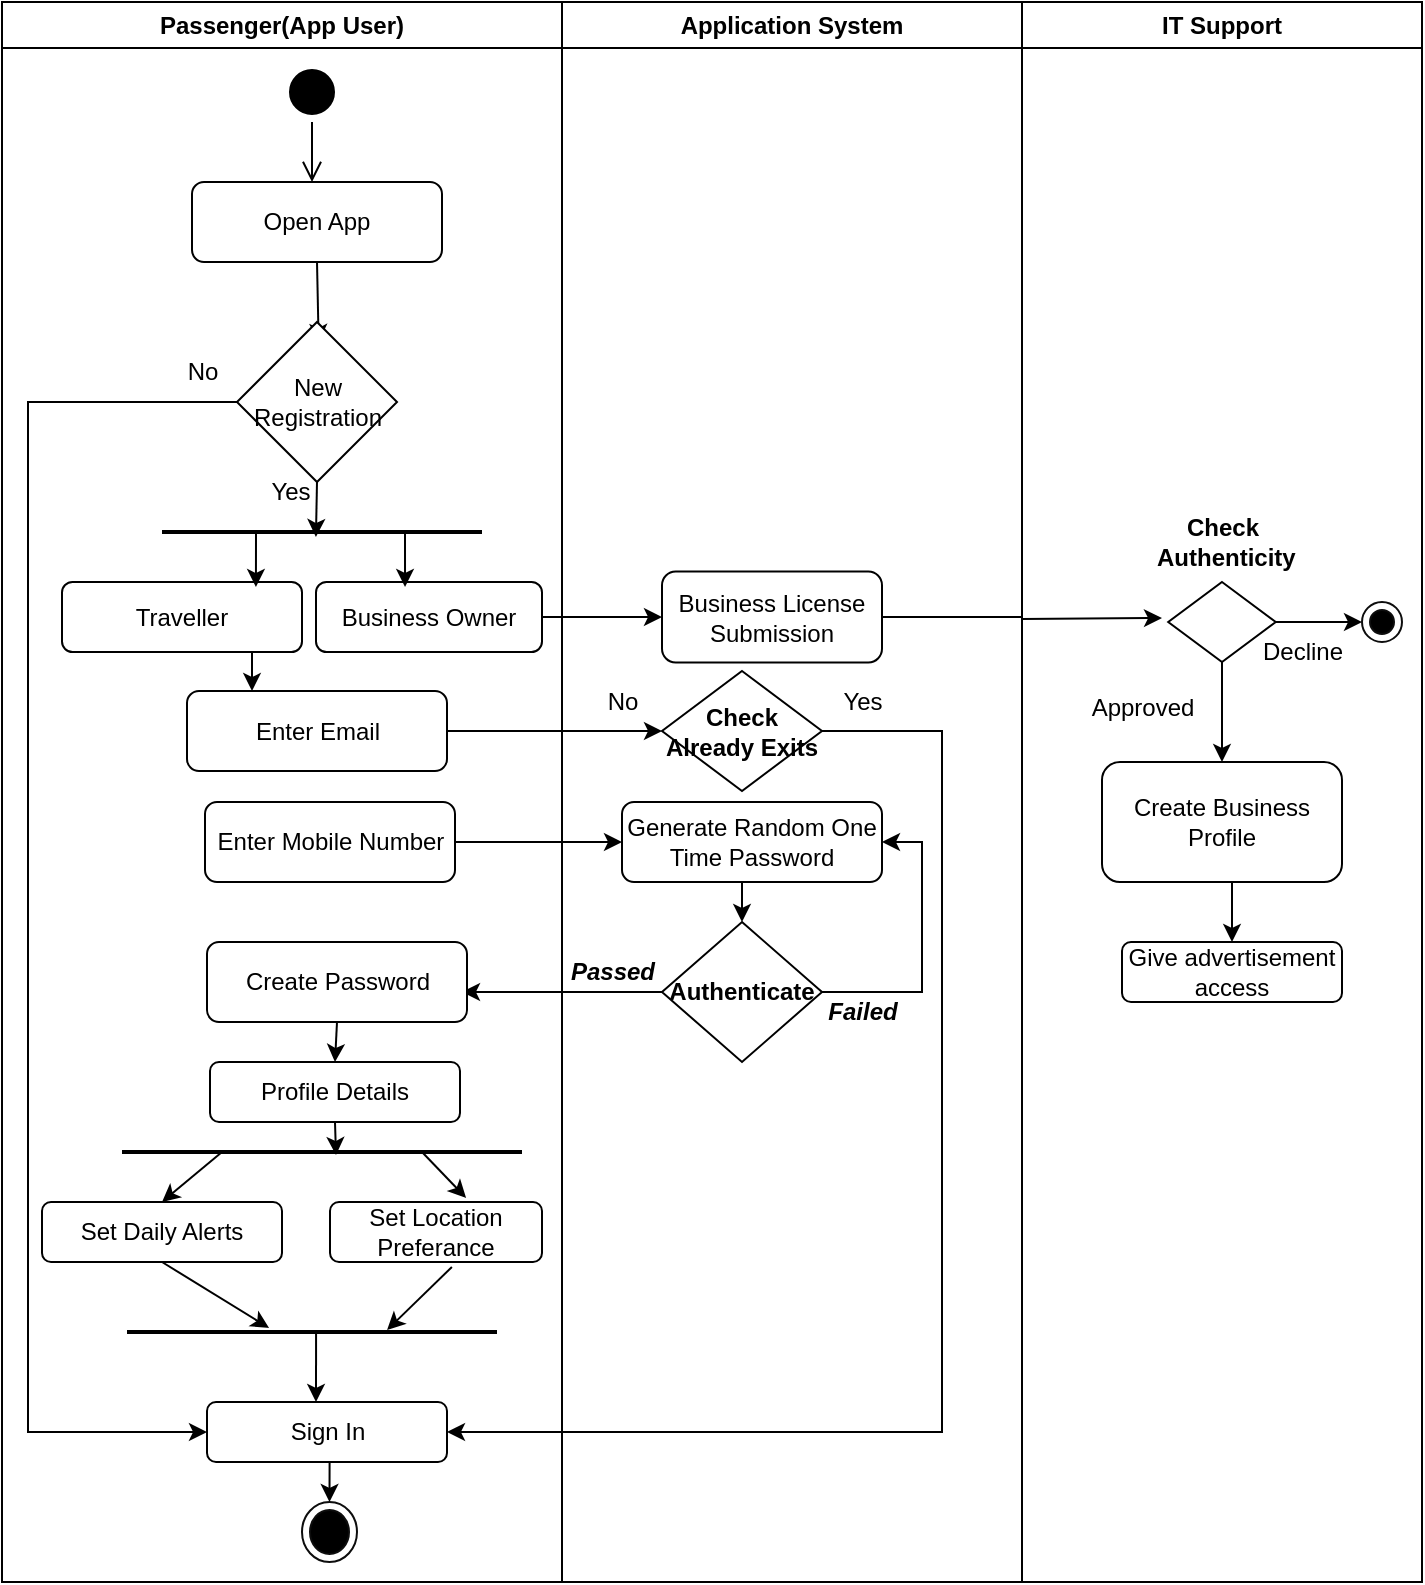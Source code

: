 <mxfile version="21.8.0" type="github">
  <diagram id="prtHgNgQTEPvFCAcTncT" name="Page-1">
    <mxGraphModel dx="794" dy="502" grid="1" gridSize="10" guides="1" tooltips="1" connect="1" arrows="1" fold="1" page="1" pageScale="1" pageWidth="827" pageHeight="1169" math="0" shadow="0">
      <root>
        <mxCell id="0" />
        <mxCell id="1" parent="0" />
        <mxCell id="X9bmsc48InK0H2DxqU_9-3" value="" style="ellipse;html=1;shape=startState;fillStyle=solid;fillColor=#000000;" parent="1" vertex="1">
          <mxGeometry x="390" y="270" width="30" height="30" as="geometry" />
        </mxCell>
        <mxCell id="X9bmsc48InK0H2DxqU_9-4" value="" style="edgeStyle=orthogonalEdgeStyle;html=1;verticalAlign=bottom;endArrow=open;endSize=8;rounded=0;" parent="1" source="X9bmsc48InK0H2DxqU_9-3" edge="1">
          <mxGeometry relative="1" as="geometry">
            <mxPoint x="405" y="330" as="targetPoint" />
          </mxGeometry>
        </mxCell>
        <mxCell id="X9bmsc48InK0H2DxqU_9-5" value="Open App" style="rounded=1;whiteSpace=wrap;html=1;" parent="1" vertex="1">
          <mxGeometry x="345" y="330" width="125" height="40" as="geometry" />
        </mxCell>
        <mxCell id="X9bmsc48InK0H2DxqU_9-6" value="" style="endArrow=classic;html=1;rounded=0;exitX=0.5;exitY=1;exitDx=0;exitDy=0;" parent="1" source="X9bmsc48InK0H2DxqU_9-5" edge="1">
          <mxGeometry width="50" height="50" relative="1" as="geometry">
            <mxPoint x="610" y="450" as="sourcePoint" />
            <mxPoint x="408.333" y="410" as="targetPoint" />
          </mxGeometry>
        </mxCell>
        <mxCell id="X9bmsc48InK0H2DxqU_9-24" style="edgeStyle=orthogonalEdgeStyle;rounded=0;orthogonalLoop=1;jettySize=auto;html=1;entryX=0;entryY=0.5;entryDx=0;entryDy=0;" parent="1" source="X9bmsc48InK0H2DxqU_9-10" target="X9bmsc48InK0H2DxqU_9-25" edge="1">
          <mxGeometry relative="1" as="geometry">
            <mxPoint x="540" y="620" as="targetPoint" />
          </mxGeometry>
        </mxCell>
        <mxCell id="X9bmsc48InK0H2DxqU_9-18" value="" style="endArrow=classic;html=1;rounded=0;exitX=1;exitY=0.5;exitDx=0;exitDy=0;entryX=0;entryY=0.5;entryDx=0;entryDy=0;" parent="1" source="X9bmsc48InK0H2DxqU_9-9" target="X9bmsc48InK0H2DxqU_9-16" edge="1">
          <mxGeometry width="50" height="50" relative="1" as="geometry">
            <mxPoint x="550" y="590" as="sourcePoint" />
            <mxPoint x="560" y="540" as="targetPoint" />
          </mxGeometry>
        </mxCell>
        <mxCell id="X9bmsc48InK0H2DxqU_9-29" style="edgeStyle=orthogonalEdgeStyle;rounded=0;orthogonalLoop=1;jettySize=auto;html=1;exitX=0;exitY=0.5;exitDx=0;exitDy=0;" parent="1" source="X9bmsc48InK0H2DxqU_9-26" edge="1">
          <mxGeometry relative="1" as="geometry">
            <mxPoint x="480" y="735" as="targetPoint" />
            <Array as="points">
              <mxPoint x="480" y="735" />
            </Array>
          </mxGeometry>
        </mxCell>
        <mxCell id="X9bmsc48InK0H2DxqU_9-51" value="Passenger(App User)" style="swimlane;whiteSpace=wrap;html=1;" parent="1" vertex="1">
          <mxGeometry x="250" y="240" width="280" height="790" as="geometry" />
        </mxCell>
        <mxCell id="X9bmsc48InK0H2DxqU_9-56" value="" style="ellipse;html=1;shape=endState;fillColor=#000000;strokeColor=#0d0d0d;fillStyle=solid;" parent="X9bmsc48InK0H2DxqU_9-51" vertex="1">
          <mxGeometry x="150" y="750" width="27.5" height="30" as="geometry" />
        </mxCell>
        <mxCell id="X9bmsc48InK0H2DxqU_9-15" value="No" style="text;html=1;align=center;verticalAlign=middle;resizable=0;points=[];autosize=1;strokeColor=none;fillColor=none;" parent="X9bmsc48InK0H2DxqU_9-51" vertex="1">
          <mxGeometry x="80" y="170" width="40" height="30" as="geometry" />
        </mxCell>
        <mxCell id="X9bmsc48InK0H2DxqU_9-14" value="Yes" style="text;html=1;align=center;verticalAlign=middle;resizable=0;points=[];autosize=1;strokeColor=none;fillColor=none;" parent="X9bmsc48InK0H2DxqU_9-51" vertex="1">
          <mxGeometry x="124" y="230" width="40" height="30" as="geometry" />
        </mxCell>
        <mxCell id="X9bmsc48InK0H2DxqU_9-28" value="Create Password" style="rounded=1;whiteSpace=wrap;html=1;" parent="X9bmsc48InK0H2DxqU_9-51" vertex="1">
          <mxGeometry x="102.5" y="470" width="130" height="40" as="geometry" />
        </mxCell>
        <mxCell id="X9bmsc48InK0H2DxqU_9-9" value="Enter Email" style="rounded=1;whiteSpace=wrap;html=1;" parent="X9bmsc48InK0H2DxqU_9-51" vertex="1">
          <mxGeometry x="92.5" y="344.5" width="130" height="40" as="geometry" />
        </mxCell>
        <mxCell id="UlVTV3fHwOVuLSEigVU3-3" value="" style="line;strokeWidth=2;html=1;" vertex="1" parent="X9bmsc48InK0H2DxqU_9-51">
          <mxGeometry x="80" y="260" width="160" height="10" as="geometry" />
        </mxCell>
        <mxCell id="X9bmsc48InK0H2DxqU_9-10" value="Enter Mobile Number" style="rounded=1;whiteSpace=wrap;html=1;" parent="X9bmsc48InK0H2DxqU_9-51" vertex="1">
          <mxGeometry x="101.5" y="400" width="125" height="40" as="geometry" />
        </mxCell>
        <mxCell id="X9bmsc48InK0H2DxqU_9-49" value="Profile Details" style="rounded=1;whiteSpace=wrap;html=1;" parent="X9bmsc48InK0H2DxqU_9-51" vertex="1">
          <mxGeometry x="104" y="530" width="125" height="30" as="geometry" />
        </mxCell>
        <mxCell id="X9bmsc48InK0H2DxqU_9-38" value="Set Daily Alerts" style="rounded=1;whiteSpace=wrap;html=1;" parent="X9bmsc48InK0H2DxqU_9-51" vertex="1">
          <mxGeometry x="20" y="600" width="120" height="30" as="geometry" />
        </mxCell>
        <mxCell id="X9bmsc48InK0H2DxqU_9-39" value="Sign In" style="rounded=1;whiteSpace=wrap;html=1;" parent="X9bmsc48InK0H2DxqU_9-51" vertex="1">
          <mxGeometry x="102.5" y="700" width="120" height="30" as="geometry" />
        </mxCell>
        <mxCell id="X9bmsc48InK0H2DxqU_9-57" style="edgeStyle=orthogonalEdgeStyle;rounded=0;orthogonalLoop=1;jettySize=auto;html=1;exitX=0.5;exitY=1;exitDx=0;exitDy=0;entryX=0.5;entryY=0;entryDx=0;entryDy=0;" parent="X9bmsc48InK0H2DxqU_9-51" source="X9bmsc48InK0H2DxqU_9-39" target="X9bmsc48InK0H2DxqU_9-56" edge="1">
          <mxGeometry relative="1" as="geometry" />
        </mxCell>
        <mxCell id="X9bmsc48InK0H2DxqU_9-41" value="" style="line;strokeWidth=2;html=1;" parent="X9bmsc48InK0H2DxqU_9-51" vertex="1">
          <mxGeometry x="62.5" y="660" width="185" height="10" as="geometry" />
        </mxCell>
        <mxCell id="X9bmsc48InK0H2DxqU_9-44" value="" style="endArrow=classic;html=1;rounded=0;exitX=0.5;exitY=1;exitDx=0;exitDy=0;entryX=0.384;entryY=0.3;entryDx=0;entryDy=0;entryPerimeter=0;" parent="X9bmsc48InK0H2DxqU_9-51" source="X9bmsc48InK0H2DxqU_9-38" target="X9bmsc48InK0H2DxqU_9-41" edge="1">
          <mxGeometry width="50" height="50" relative="1" as="geometry">
            <mxPoint x="300" y="520" as="sourcePoint" />
            <mxPoint x="350" y="470" as="targetPoint" />
          </mxGeometry>
        </mxCell>
        <mxCell id="X9bmsc48InK0H2DxqU_9-40" value="Set Location Preferance" style="rounded=1;whiteSpace=wrap;html=1;" parent="X9bmsc48InK0H2DxqU_9-51" vertex="1">
          <mxGeometry x="164" y="600" width="106" height="30" as="geometry" />
        </mxCell>
        <mxCell id="X9bmsc48InK0H2DxqU_9-45" value="" style="endArrow=classic;html=1;rounded=0;exitX=0.575;exitY=1.083;exitDx=0;exitDy=0;exitPerimeter=0;entryX=0.703;entryY=0.4;entryDx=0;entryDy=0;entryPerimeter=0;" parent="X9bmsc48InK0H2DxqU_9-51" source="X9bmsc48InK0H2DxqU_9-40" edge="1" target="X9bmsc48InK0H2DxqU_9-41">
          <mxGeometry width="50" height="50" relative="1" as="geometry">
            <mxPoint x="300" y="520" as="sourcePoint" />
            <mxPoint x="190" y="635" as="targetPoint" />
          </mxGeometry>
        </mxCell>
        <mxCell id="X9bmsc48InK0H2DxqU_9-54" style="edgeStyle=orthogonalEdgeStyle;rounded=0;orthogonalLoop=1;jettySize=auto;html=1;" parent="X9bmsc48InK0H2DxqU_9-51" edge="1">
          <mxGeometry relative="1" as="geometry">
            <mxPoint x="102.5" y="715" as="targetPoint" />
            <Array as="points">
              <mxPoint x="13" y="200" />
              <mxPoint x="13" y="715" />
            </Array>
            <mxPoint x="120" y="200" as="sourcePoint" />
          </mxGeometry>
        </mxCell>
        <mxCell id="X9bmsc48InK0H2DxqU_9-37" value="" style="line;strokeWidth=2;html=1;" parent="X9bmsc48InK0H2DxqU_9-51" vertex="1">
          <mxGeometry x="60" y="570" width="200" height="10" as="geometry" />
        </mxCell>
        <mxCell id="X9bmsc48InK0H2DxqU_9-42" value="" style="endArrow=classic;html=1;rounded=0;exitX=0.25;exitY=0.5;exitDx=0;exitDy=0;exitPerimeter=0;entryX=0.5;entryY=0;entryDx=0;entryDy=0;" parent="X9bmsc48InK0H2DxqU_9-51" source="X9bmsc48InK0H2DxqU_9-37" target="X9bmsc48InK0H2DxqU_9-38" edge="1">
          <mxGeometry width="50" height="50" relative="1" as="geometry">
            <mxPoint x="300" y="520" as="sourcePoint" />
            <mxPoint x="350" y="470" as="targetPoint" />
          </mxGeometry>
        </mxCell>
        <mxCell id="X9bmsc48InK0H2DxqU_9-46" value="" style="endArrow=classic;html=1;rounded=0;exitX=0.75;exitY=0.5;exitDx=0;exitDy=0;exitPerimeter=0;entryX=0.642;entryY=-0.067;entryDx=0;entryDy=0;entryPerimeter=0;" parent="X9bmsc48InK0H2DxqU_9-51" source="X9bmsc48InK0H2DxqU_9-37" target="X9bmsc48InK0H2DxqU_9-40" edge="1">
          <mxGeometry width="50" height="50" relative="1" as="geometry">
            <mxPoint x="300" y="520" as="sourcePoint" />
            <mxPoint x="350" y="470" as="targetPoint" />
          </mxGeometry>
        </mxCell>
        <mxCell id="X9bmsc48InK0H2DxqU_9-50" value="" style="endArrow=classic;html=1;rounded=0;exitX=0.5;exitY=1;exitDx=0;exitDy=0;entryX=0.535;entryY=0.65;entryDx=0;entryDy=0;entryPerimeter=0;" parent="X9bmsc48InK0H2DxqU_9-51" source="X9bmsc48InK0H2DxqU_9-49" edge="1" target="X9bmsc48InK0H2DxqU_9-37">
          <mxGeometry width="50" height="50" relative="1" as="geometry">
            <mxPoint x="290" y="480" as="sourcePoint" />
            <mxPoint x="168" y="570" as="targetPoint" />
          </mxGeometry>
        </mxCell>
        <mxCell id="X9bmsc48InK0H2DxqU_9-35" value="" style="endArrow=classic;html=1;rounded=0;exitX=0.5;exitY=1;exitDx=0;exitDy=0;entryX=0.5;entryY=0;entryDx=0;entryDy=0;" parent="X9bmsc48InK0H2DxqU_9-51" source="X9bmsc48InK0H2DxqU_9-28" edge="1" target="X9bmsc48InK0H2DxqU_9-49">
          <mxGeometry width="50" height="50" relative="1" as="geometry">
            <mxPoint x="300" y="550" as="sourcePoint" />
            <mxPoint x="165" y="510" as="targetPoint" />
          </mxGeometry>
        </mxCell>
        <mxCell id="X9bmsc48InK0H2DxqU_9-8" value="New Registration" style="rhombus;whiteSpace=wrap;html=1;" parent="X9bmsc48InK0H2DxqU_9-51" vertex="1">
          <mxGeometry x="117.5" y="160" width="80" height="80" as="geometry" />
        </mxCell>
        <mxCell id="X9bmsc48InK0H2DxqU_9-11" value="" style="endArrow=classic;html=1;rounded=0;exitX=0.5;exitY=1;exitDx=0;exitDy=0;entryX=0.481;entryY=0.75;entryDx=0;entryDy=0;entryPerimeter=0;" parent="X9bmsc48InK0H2DxqU_9-51" source="X9bmsc48InK0H2DxqU_9-8" target="UlVTV3fHwOVuLSEigVU3-3" edge="1">
          <mxGeometry width="50" height="50" relative="1" as="geometry">
            <mxPoint x="360" y="330" as="sourcePoint" />
            <mxPoint x="158" y="270" as="targetPoint" />
          </mxGeometry>
        </mxCell>
        <mxCell id="UlVTV3fHwOVuLSEigVU3-14" style="edgeStyle=orthogonalEdgeStyle;rounded=0;orthogonalLoop=1;jettySize=auto;html=1;exitX=0.75;exitY=1;exitDx=0;exitDy=0;entryX=0.25;entryY=0;entryDx=0;entryDy=0;" edge="1" parent="X9bmsc48InK0H2DxqU_9-51" source="UlVTV3fHwOVuLSEigVU3-1" target="X9bmsc48InK0H2DxqU_9-9">
          <mxGeometry relative="1" as="geometry" />
        </mxCell>
        <mxCell id="UlVTV3fHwOVuLSEigVU3-1" value="Traveller" style="rounded=1;whiteSpace=wrap;html=1;" vertex="1" parent="X9bmsc48InK0H2DxqU_9-51">
          <mxGeometry x="30" y="290" width="120" height="35" as="geometry" />
        </mxCell>
        <mxCell id="UlVTV3fHwOVuLSEigVU3-6" value="Business Owner" style="rounded=1;whiteSpace=wrap;html=1;" vertex="1" parent="X9bmsc48InK0H2DxqU_9-51">
          <mxGeometry x="157" y="290" width="113" height="35" as="geometry" />
        </mxCell>
        <mxCell id="UlVTV3fHwOVuLSEigVU3-10" style="edgeStyle=orthogonalEdgeStyle;rounded=0;orthogonalLoop=1;jettySize=auto;html=1;exitX=0.25;exitY=0.5;exitDx=0;exitDy=0;exitPerimeter=0;entryX=0.808;entryY=0.071;entryDx=0;entryDy=0;entryPerimeter=0;" edge="1" parent="X9bmsc48InK0H2DxqU_9-51" source="UlVTV3fHwOVuLSEigVU3-3" target="UlVTV3fHwOVuLSEigVU3-1">
          <mxGeometry relative="1" as="geometry" />
        </mxCell>
        <mxCell id="UlVTV3fHwOVuLSEigVU3-12" style="edgeStyle=orthogonalEdgeStyle;rounded=0;orthogonalLoop=1;jettySize=auto;html=1;exitX=0.75;exitY=0.5;exitDx=0;exitDy=0;exitPerimeter=0;entryX=0.394;entryY=0.071;entryDx=0;entryDy=0;entryPerimeter=0;" edge="1" parent="X9bmsc48InK0H2DxqU_9-51" source="UlVTV3fHwOVuLSEigVU3-3" target="UlVTV3fHwOVuLSEigVU3-6">
          <mxGeometry relative="1" as="geometry" />
        </mxCell>
        <mxCell id="UlVTV3fHwOVuLSEigVU3-28" value="" style="endArrow=classic;html=1;rounded=0;exitX=0.511;exitY=0.6;exitDx=0;exitDy=0;exitPerimeter=0;" edge="1" parent="X9bmsc48InK0H2DxqU_9-51" source="X9bmsc48InK0H2DxqU_9-41">
          <mxGeometry width="50" height="50" relative="1" as="geometry">
            <mxPoint x="400" y="530" as="sourcePoint" />
            <mxPoint x="157" y="700" as="targetPoint" />
          </mxGeometry>
        </mxCell>
        <mxCell id="X9bmsc48InK0H2DxqU_9-52" value="Application System" style="swimlane;whiteSpace=wrap;html=1;" parent="1" vertex="1">
          <mxGeometry x="530" y="240" width="230" height="790" as="geometry">
            <mxRectangle x="530" y="240" width="150" height="30" as="alternateBounds" />
          </mxGeometry>
        </mxCell>
        <mxCell id="X9bmsc48InK0H2DxqU_9-59" value="&lt;b&gt;&lt;i&gt;Failed&lt;/i&gt;&lt;/b&gt;" style="text;html=1;align=center;verticalAlign=middle;resizable=0;points=[];autosize=1;strokeColor=none;fillColor=none;" parent="X9bmsc48InK0H2DxqU_9-52" vertex="1">
          <mxGeometry x="120" y="490" width="60" height="30" as="geometry" />
        </mxCell>
        <mxCell id="X9bmsc48InK0H2DxqU_9-60" value="&lt;b&gt;&lt;i&gt;Passed&lt;/i&gt;&lt;/b&gt;" style="text;html=1;align=center;verticalAlign=middle;resizable=0;points=[];autosize=1;strokeColor=none;fillColor=none;" parent="X9bmsc48InK0H2DxqU_9-52" vertex="1">
          <mxGeometry x="-10" y="470" width="70" height="30" as="geometry" />
        </mxCell>
        <mxCell id="-22tYA-3pVwyubKV6xah-3" value="Yes" style="text;html=1;align=center;verticalAlign=middle;resizable=0;points=[];autosize=1;strokeColor=none;fillColor=none;" parent="X9bmsc48InK0H2DxqU_9-52" vertex="1">
          <mxGeometry x="130" y="334.5" width="40" height="30" as="geometry" />
        </mxCell>
        <mxCell id="-22tYA-3pVwyubKV6xah-4" value="No" style="text;html=1;align=center;verticalAlign=middle;resizable=0;points=[];autosize=1;strokeColor=none;fillColor=none;" parent="X9bmsc48InK0H2DxqU_9-52" vertex="1">
          <mxGeometry x="10" y="334.5" width="40" height="30" as="geometry" />
        </mxCell>
        <mxCell id="X9bmsc48InK0H2DxqU_9-16" value="&lt;b&gt;Check Already Exits&lt;/b&gt;" style="rhombus;whiteSpace=wrap;html=1;" parent="X9bmsc48InK0H2DxqU_9-52" vertex="1">
          <mxGeometry x="50" y="334.5" width="80" height="60" as="geometry" />
        </mxCell>
        <mxCell id="X9bmsc48InK0H2DxqU_9-25" value="Generate Random One Time Password" style="rounded=1;whiteSpace=wrap;html=1;" parent="X9bmsc48InK0H2DxqU_9-52" vertex="1">
          <mxGeometry x="30" y="400" width="130" height="40" as="geometry" />
        </mxCell>
        <mxCell id="UlVTV3fHwOVuLSEigVU3-7" style="edgeStyle=orthogonalEdgeStyle;rounded=0;orthogonalLoop=1;jettySize=auto;html=1;exitX=1;exitY=0.5;exitDx=0;exitDy=0;entryX=1;entryY=0.5;entryDx=0;entryDy=0;" edge="1" parent="X9bmsc48InK0H2DxqU_9-52" source="X9bmsc48InK0H2DxqU_9-26" target="X9bmsc48InK0H2DxqU_9-25">
          <mxGeometry relative="1" as="geometry" />
        </mxCell>
        <mxCell id="X9bmsc48InK0H2DxqU_9-26" value="&lt;b&gt;Authenticate&lt;/b&gt;" style="rhombus;whiteSpace=wrap;html=1;" parent="X9bmsc48InK0H2DxqU_9-52" vertex="1">
          <mxGeometry x="50" y="460" width="80" height="70" as="geometry" />
        </mxCell>
        <mxCell id="X9bmsc48InK0H2DxqU_9-27" style="edgeStyle=orthogonalEdgeStyle;rounded=0;orthogonalLoop=1;jettySize=auto;html=1;exitX=0.5;exitY=1;exitDx=0;exitDy=0;entryX=0.5;entryY=0;entryDx=0;entryDy=0;" parent="X9bmsc48InK0H2DxqU_9-52" source="X9bmsc48InK0H2DxqU_9-25" target="X9bmsc48InK0H2DxqU_9-26" edge="1">
          <mxGeometry relative="1" as="geometry" />
        </mxCell>
        <mxCell id="UlVTV3fHwOVuLSEigVU3-21" style="edgeStyle=orthogonalEdgeStyle;rounded=0;orthogonalLoop=1;jettySize=auto;html=1;exitX=1;exitY=0.5;exitDx=0;exitDy=0;" edge="1" parent="X9bmsc48InK0H2DxqU_9-52" source="UlVTV3fHwOVuLSEigVU3-17">
          <mxGeometry relative="1" as="geometry">
            <mxPoint x="300" y="308" as="targetPoint" />
          </mxGeometry>
        </mxCell>
        <mxCell id="UlVTV3fHwOVuLSEigVU3-17" value="Business License Submission" style="rounded=1;whiteSpace=wrap;html=1;" vertex="1" parent="X9bmsc48InK0H2DxqU_9-52">
          <mxGeometry x="50" y="284.75" width="110" height="45.5" as="geometry" />
        </mxCell>
        <mxCell id="UlVTV3fHwOVuLSEigVU3-9" value="IT Support" style="swimlane;whiteSpace=wrap;html=1;" vertex="1" parent="1">
          <mxGeometry x="760" y="240" width="200" height="790" as="geometry" />
        </mxCell>
        <mxCell id="UlVTV3fHwOVuLSEigVU3-16" value="Give advertisement access" style="rounded=1;whiteSpace=wrap;html=1;" vertex="1" parent="UlVTV3fHwOVuLSEigVU3-9">
          <mxGeometry x="50" y="470" width="110" height="30" as="geometry" />
        </mxCell>
        <mxCell id="UlVTV3fHwOVuLSEigVU3-29" style="edgeStyle=orthogonalEdgeStyle;rounded=0;orthogonalLoop=1;jettySize=auto;html=1;exitX=0.5;exitY=1;exitDx=0;exitDy=0;entryX=0.5;entryY=0;entryDx=0;entryDy=0;" edge="1" parent="UlVTV3fHwOVuLSEigVU3-9" source="UlVTV3fHwOVuLSEigVU3-18" target="UlVTV3fHwOVuLSEigVU3-16">
          <mxGeometry relative="1" as="geometry" />
        </mxCell>
        <mxCell id="UlVTV3fHwOVuLSEigVU3-18" value="Create Business Profile" style="rounded=1;whiteSpace=wrap;html=1;" vertex="1" parent="UlVTV3fHwOVuLSEigVU3-9">
          <mxGeometry x="40" y="380" width="120" height="60" as="geometry" />
        </mxCell>
        <mxCell id="UlVTV3fHwOVuLSEigVU3-22" style="edgeStyle=orthogonalEdgeStyle;rounded=0;orthogonalLoop=1;jettySize=auto;html=1;exitX=0.5;exitY=1;exitDx=0;exitDy=0;" edge="1" parent="UlVTV3fHwOVuLSEigVU3-9" source="UlVTV3fHwOVuLSEigVU3-19" target="UlVTV3fHwOVuLSEigVU3-18">
          <mxGeometry relative="1" as="geometry" />
        </mxCell>
        <mxCell id="UlVTV3fHwOVuLSEigVU3-25" style="edgeStyle=orthogonalEdgeStyle;rounded=0;orthogonalLoop=1;jettySize=auto;html=1;exitX=1;exitY=0.5;exitDx=0;exitDy=0;entryX=0;entryY=0.5;entryDx=0;entryDy=0;" edge="1" parent="UlVTV3fHwOVuLSEigVU3-9" source="UlVTV3fHwOVuLSEigVU3-19" target="UlVTV3fHwOVuLSEigVU3-24">
          <mxGeometry relative="1" as="geometry" />
        </mxCell>
        <mxCell id="UlVTV3fHwOVuLSEigVU3-19" value="" style="shape=rhombus;html=1;dashed=0;whiteSpace=wrap;perimeter=rhombusPerimeter;" vertex="1" parent="UlVTV3fHwOVuLSEigVU3-9">
          <mxGeometry x="73.12" y="290" width="53.75" height="40" as="geometry" />
        </mxCell>
        <mxCell id="UlVTV3fHwOVuLSEigVU3-23" value="&lt;b style=&quot;border-color: var(--border-color);&quot;&gt;Check&lt;br&gt;&amp;nbsp;Authenticity&lt;/b&gt;" style="text;html=1;align=center;verticalAlign=middle;resizable=0;points=[];autosize=1;strokeColor=none;fillColor=none;" vertex="1" parent="UlVTV3fHwOVuLSEigVU3-9">
          <mxGeometry x="49.99" y="250" width="100" height="40" as="geometry" />
        </mxCell>
        <mxCell id="UlVTV3fHwOVuLSEigVU3-24" value="" style="ellipse;html=1;shape=endState;fillColor=#000000;strokeColor=#0d0d0d;fillStyle=solid;" vertex="1" parent="UlVTV3fHwOVuLSEigVU3-9">
          <mxGeometry x="170" y="300" width="20" height="20" as="geometry" />
        </mxCell>
        <mxCell id="UlVTV3fHwOVuLSEigVU3-27" value="Decline" style="text;html=1;align=center;verticalAlign=middle;resizable=0;points=[];autosize=1;strokeColor=none;fillColor=none;" vertex="1" parent="UlVTV3fHwOVuLSEigVU3-9">
          <mxGeometry x="110" y="310" width="60" height="30" as="geometry" />
        </mxCell>
        <mxCell id="UlVTV3fHwOVuLSEigVU3-13" style="edgeStyle=orthogonalEdgeStyle;rounded=0;orthogonalLoop=1;jettySize=auto;html=1;exitX=1;exitY=0.5;exitDx=0;exitDy=0;entryX=1;entryY=0.5;entryDx=0;entryDy=0;" edge="1" parent="1" source="X9bmsc48InK0H2DxqU_9-16" target="X9bmsc48InK0H2DxqU_9-39">
          <mxGeometry relative="1" as="geometry">
            <Array as="points">
              <mxPoint x="720" y="605" />
              <mxPoint x="720" y="955" />
            </Array>
          </mxGeometry>
        </mxCell>
        <mxCell id="UlVTV3fHwOVuLSEigVU3-20" style="edgeStyle=orthogonalEdgeStyle;rounded=0;orthogonalLoop=1;jettySize=auto;html=1;exitX=1;exitY=0.5;exitDx=0;exitDy=0;entryX=0;entryY=0.5;entryDx=0;entryDy=0;" edge="1" parent="1" source="UlVTV3fHwOVuLSEigVU3-6" target="UlVTV3fHwOVuLSEigVU3-17">
          <mxGeometry relative="1" as="geometry" />
        </mxCell>
        <mxCell id="UlVTV3fHwOVuLSEigVU3-26" value="Approved" style="text;html=1;align=center;verticalAlign=middle;resizable=0;points=[];autosize=1;strokeColor=none;fillColor=none;" vertex="1" parent="1">
          <mxGeometry x="785" y="578" width="70" height="30" as="geometry" />
        </mxCell>
      </root>
    </mxGraphModel>
  </diagram>
</mxfile>
